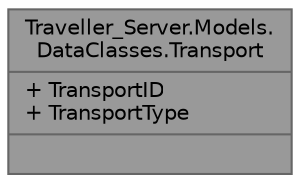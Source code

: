 digraph "Traveller_Server.Models.DataClasses.Transport"
{
 // LATEX_PDF_SIZE
  bgcolor="transparent";
  edge [fontname=Helvetica,fontsize=10,labelfontname=Helvetica,labelfontsize=10];
  node [fontname=Helvetica,fontsize=10,shape=box,height=0.2,width=0.4];
  Node1 [shape=record,label="{Traveller_Server.Models.\lDataClasses.Transport\n|+ TransportID\l+ TransportType\l|}",height=0.2,width=0.4,color="gray40", fillcolor="grey60", style="filled", fontcolor="black",tooltip="Data class of a transport. Represents a transport that circulates in one or more routes."];
}
